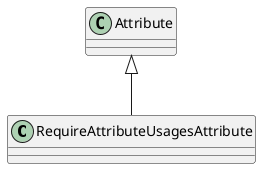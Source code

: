@startuml
class RequireAttributeUsagesAttribute {
}
Attribute <|-- RequireAttributeUsagesAttribute
@enduml
